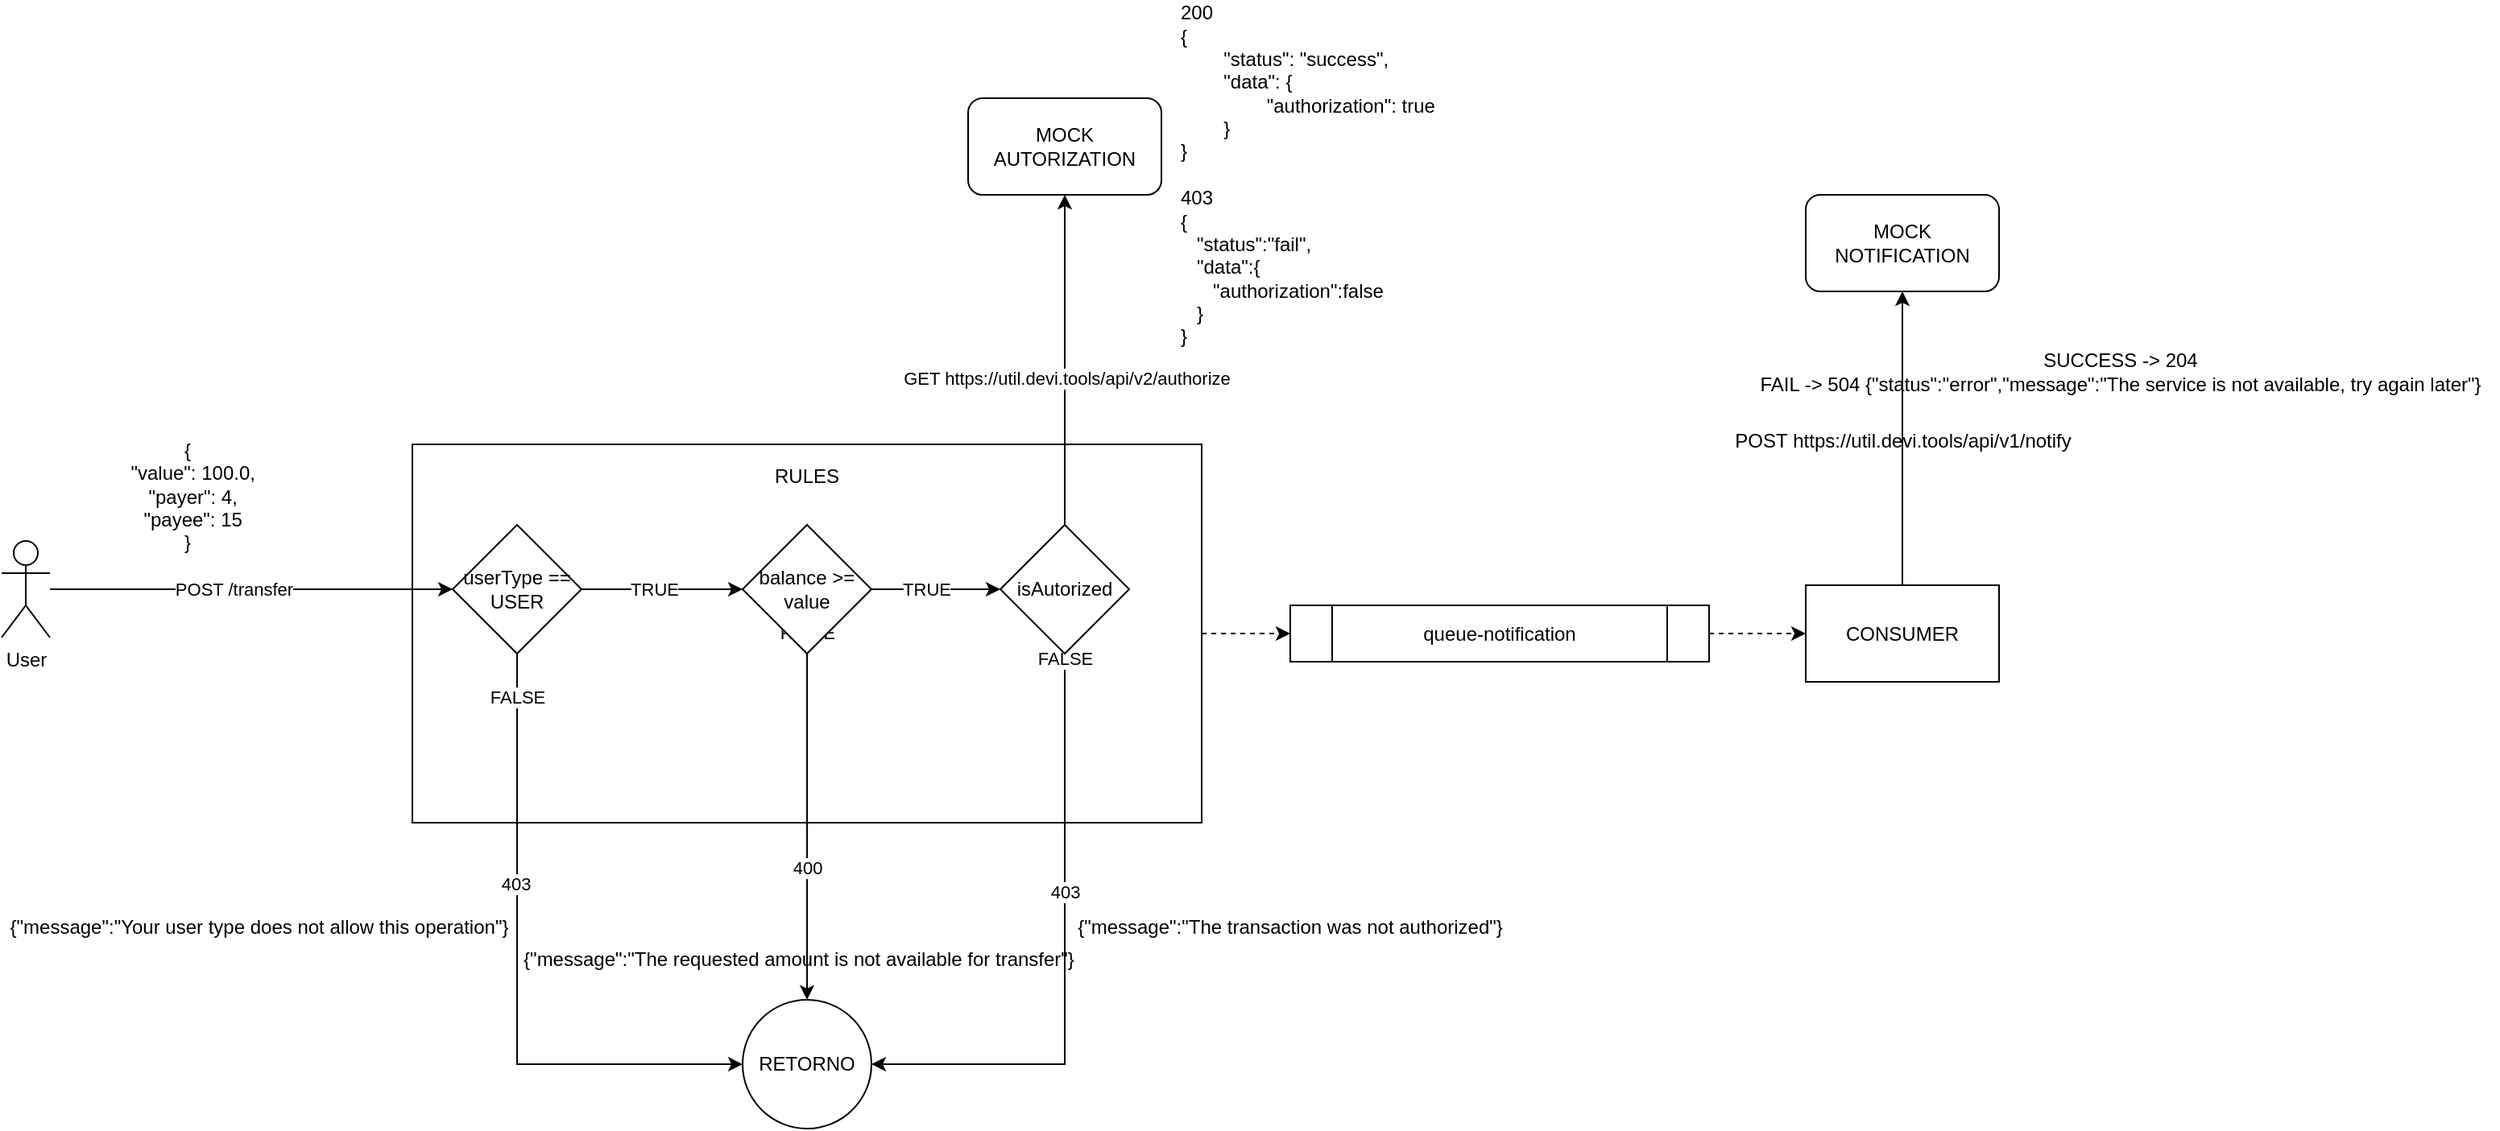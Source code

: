 <mxfile version="24.7.5" pages="2">
  <diagram name="Arquitetura" id="7aFiUKOe8pk0JWAehGLI">
    <mxGraphModel dx="1542" dy="1811" grid="1" gridSize="10" guides="1" tooltips="1" connect="1" arrows="1" fold="1" page="1" pageScale="1" pageWidth="850" pageHeight="1100" math="0" shadow="0">
      <root>
        <mxCell id="0" />
        <mxCell id="1" parent="0" />
        <mxCell id="3CL8xs94XOcO9aBWeLfW-3" style="edgeStyle=orthogonalEdgeStyle;rounded=0;orthogonalLoop=1;jettySize=auto;html=1;exitX=1;exitY=0.5;exitDx=0;exitDy=0;dashed=1;" edge="1" parent="1" source="r0TjBuLhFFmhgkUd6d9b-24" target="3CL8xs94XOcO9aBWeLfW-2">
          <mxGeometry relative="1" as="geometry" />
        </mxCell>
        <mxCell id="r0TjBuLhFFmhgkUd6d9b-24" value="" style="rounded=0;whiteSpace=wrap;html=1;" parent="1" vertex="1">
          <mxGeometry x="255" y="195" width="490" height="235" as="geometry" />
        </mxCell>
        <mxCell id="r0TjBuLhFFmhgkUd6d9b-3" style="edgeStyle=orthogonalEdgeStyle;rounded=0;orthogonalLoop=1;jettySize=auto;html=1;entryX=0;entryY=0.5;entryDx=0;entryDy=0;" parent="1" source="r0TjBuLhFFmhgkUd6d9b-2" target="r0TjBuLhFFmhgkUd6d9b-8" edge="1">
          <mxGeometry relative="1" as="geometry" />
        </mxCell>
        <mxCell id="r0TjBuLhFFmhgkUd6d9b-4" value="POST /transfer" style="edgeLabel;html=1;align=center;verticalAlign=middle;resizable=0;points=[];" parent="r0TjBuLhFFmhgkUd6d9b-3" vertex="1" connectable="0">
          <mxGeometry x="-0.35" y="-3" relative="1" as="geometry">
            <mxPoint x="32" y="-3" as="offset" />
          </mxGeometry>
        </mxCell>
        <mxCell id="r0TjBuLhFFmhgkUd6d9b-2" value="User" style="shape=umlActor;verticalLabelPosition=bottom;verticalAlign=top;html=1;outlineConnect=0;" parent="1" vertex="1">
          <mxGeometry y="255" width="30" height="60" as="geometry" />
        </mxCell>
        <mxCell id="r0TjBuLhFFmhgkUd6d9b-5" value="MOCK AUTORIZATION" style="rounded=1;whiteSpace=wrap;html=1;" parent="1" vertex="1">
          <mxGeometry x="600" y="-20" width="120" height="60" as="geometry" />
        </mxCell>
        <mxCell id="r0TjBuLhFFmhgkUd6d9b-12" style="edgeStyle=orthogonalEdgeStyle;rounded=0;orthogonalLoop=1;jettySize=auto;html=1;exitX=1;exitY=0.5;exitDx=0;exitDy=0;" parent="1" source="r0TjBuLhFFmhgkUd6d9b-8" target="r0TjBuLhFFmhgkUd6d9b-10" edge="1">
          <mxGeometry relative="1" as="geometry" />
        </mxCell>
        <mxCell id="r0TjBuLhFFmhgkUd6d9b-15" value="TRUE" style="edgeLabel;html=1;align=center;verticalAlign=middle;resizable=0;points=[];" parent="r0TjBuLhFFmhgkUd6d9b-12" vertex="1" connectable="0">
          <mxGeometry x="-0.28" y="-3" relative="1" as="geometry">
            <mxPoint x="9" y="-3" as="offset" />
          </mxGeometry>
        </mxCell>
        <mxCell id="r0TjBuLhFFmhgkUd6d9b-13" style="edgeStyle=orthogonalEdgeStyle;rounded=0;orthogonalLoop=1;jettySize=auto;html=1;exitX=0.5;exitY=1;exitDx=0;exitDy=0;entryX=0;entryY=0.5;entryDx=0;entryDy=0;" parent="1" source="r0TjBuLhFFmhgkUd6d9b-8" target="r0TjBuLhFFmhgkUd6d9b-11" edge="1">
          <mxGeometry relative="1" as="geometry" />
        </mxCell>
        <mxCell id="r0TjBuLhFFmhgkUd6d9b-14" value="FALSE" style="edgeLabel;html=1;align=center;verticalAlign=middle;resizable=0;points=[];" parent="r0TjBuLhFFmhgkUd6d9b-13" vertex="1" connectable="0">
          <mxGeometry x="-0.591" y="-3" relative="1" as="geometry">
            <mxPoint x="3" y="-54" as="offset" />
          </mxGeometry>
        </mxCell>
        <mxCell id="3CL8xs94XOcO9aBWeLfW-14" value="403" style="edgeLabel;html=1;align=center;verticalAlign=middle;resizable=0;points=[];" vertex="1" connectable="0" parent="r0TjBuLhFFmhgkUd6d9b-13">
          <mxGeometry x="-0.277" y="-1" relative="1" as="geometry">
            <mxPoint as="offset" />
          </mxGeometry>
        </mxCell>
        <mxCell id="r0TjBuLhFFmhgkUd6d9b-8" value="userType == USER" style="rhombus;whiteSpace=wrap;html=1;" parent="1" vertex="1">
          <mxGeometry x="280" y="245" width="80" height="80" as="geometry" />
        </mxCell>
        <mxCell id="r0TjBuLhFFmhgkUd6d9b-9" value="&lt;div&gt;&lt;br&gt;&lt;/div&gt;&lt;div&gt;{&lt;/div&gt;&lt;div&gt;&amp;nbsp; &quot;value&quot;: 100.0,&lt;/div&gt;&lt;div&gt;&amp;nbsp; &quot;payer&quot;: 4,&lt;/div&gt;&lt;div&gt;&amp;nbsp; &quot;payee&quot;: 15&lt;/div&gt;&lt;div&gt;}&lt;/div&gt;" style="text;html=1;align=center;verticalAlign=middle;resizable=0;points=[];autosize=1;strokeColor=none;fillColor=none;" parent="1" vertex="1">
          <mxGeometry x="60" y="170" width="110" height="100" as="geometry" />
        </mxCell>
        <mxCell id="r0TjBuLhFFmhgkUd6d9b-17" style="edgeStyle=orthogonalEdgeStyle;rounded=0;orthogonalLoop=1;jettySize=auto;html=1;exitX=1;exitY=0.5;exitDx=0;exitDy=0;" parent="1" source="r0TjBuLhFFmhgkUd6d9b-10" target="r0TjBuLhFFmhgkUd6d9b-16" edge="1">
          <mxGeometry relative="1" as="geometry" />
        </mxCell>
        <mxCell id="r0TjBuLhFFmhgkUd6d9b-18" value="TRUE" style="edgeLabel;html=1;align=center;verticalAlign=middle;resizable=0;points=[];" parent="r0TjBuLhFFmhgkUd6d9b-17" vertex="1" connectable="0">
          <mxGeometry x="-0.168" relative="1" as="geometry">
            <mxPoint as="offset" />
          </mxGeometry>
        </mxCell>
        <mxCell id="r0TjBuLhFFmhgkUd6d9b-19" style="edgeStyle=orthogonalEdgeStyle;rounded=0;orthogonalLoop=1;jettySize=auto;html=1;exitX=0.5;exitY=1;exitDx=0;exitDy=0;" parent="1" source="r0TjBuLhFFmhgkUd6d9b-10" target="r0TjBuLhFFmhgkUd6d9b-11" edge="1">
          <mxGeometry relative="1" as="geometry" />
        </mxCell>
        <mxCell id="r0TjBuLhFFmhgkUd6d9b-20" value="FALSE" style="edgeLabel;html=1;align=center;verticalAlign=middle;resizable=0;points=[];" parent="r0TjBuLhFFmhgkUd6d9b-19" vertex="1" connectable="0">
          <mxGeometry x="-0.782" relative="1" as="geometry">
            <mxPoint y="-37" as="offset" />
          </mxGeometry>
        </mxCell>
        <mxCell id="3CL8xs94XOcO9aBWeLfW-16" value="400" style="edgeLabel;html=1;align=center;verticalAlign=middle;resizable=0;points=[];" vertex="1" connectable="0" parent="r0TjBuLhFFmhgkUd6d9b-19">
          <mxGeometry x="0.233" relative="1" as="geometry">
            <mxPoint as="offset" />
          </mxGeometry>
        </mxCell>
        <mxCell id="r0TjBuLhFFmhgkUd6d9b-10" value="balance &amp;gt;= value" style="rhombus;whiteSpace=wrap;html=1;" parent="1" vertex="1">
          <mxGeometry x="460" y="245" width="80" height="80" as="geometry" />
        </mxCell>
        <mxCell id="r0TjBuLhFFmhgkUd6d9b-11" value="RETORNO" style="ellipse;whiteSpace=wrap;html=1;aspect=fixed;" parent="1" vertex="1">
          <mxGeometry x="460" y="540" width="80" height="80" as="geometry" />
        </mxCell>
        <mxCell id="r0TjBuLhFFmhgkUd6d9b-22" style="edgeStyle=orthogonalEdgeStyle;rounded=0;orthogonalLoop=1;jettySize=auto;html=1;exitX=0.5;exitY=1;exitDx=0;exitDy=0;entryX=1;entryY=0.5;entryDx=0;entryDy=0;" parent="1" source="r0TjBuLhFFmhgkUd6d9b-16" target="r0TjBuLhFFmhgkUd6d9b-11" edge="1">
          <mxGeometry relative="1" as="geometry" />
        </mxCell>
        <mxCell id="r0TjBuLhFFmhgkUd6d9b-23" value="FALSE" style="edgeLabel;html=1;align=center;verticalAlign=middle;resizable=0;points=[];" parent="r0TjBuLhFFmhgkUd6d9b-22" vertex="1" connectable="0">
          <mxGeometry x="-0.864" y="-4" relative="1" as="geometry">
            <mxPoint x="4" y="-23" as="offset" />
          </mxGeometry>
        </mxCell>
        <mxCell id="3CL8xs94XOcO9aBWeLfW-15" value="403" style="edgeLabel;html=1;align=center;verticalAlign=middle;resizable=0;points=[];" vertex="1" connectable="0" parent="r0TjBuLhFFmhgkUd6d9b-22">
          <mxGeometry x="-0.212" relative="1" as="geometry">
            <mxPoint as="offset" />
          </mxGeometry>
        </mxCell>
        <mxCell id="r0TjBuLhFFmhgkUd6d9b-16" value="isAutorized" style="rhombus;whiteSpace=wrap;html=1;" parent="1" vertex="1">
          <mxGeometry x="620" y="245" width="80" height="80" as="geometry" />
        </mxCell>
        <mxCell id="r0TjBuLhFFmhgkUd6d9b-6" style="edgeStyle=orthogonalEdgeStyle;rounded=0;orthogonalLoop=1;jettySize=auto;html=1;exitX=0.5;exitY=0;exitDx=0;exitDy=0;" parent="1" source="r0TjBuLhFFmhgkUd6d9b-16" target="r0TjBuLhFFmhgkUd6d9b-5" edge="1">
          <mxGeometry relative="1" as="geometry" />
        </mxCell>
        <mxCell id="r0TjBuLhFFmhgkUd6d9b-7" value="GET https://util.devi.tools/api/v2/authorize" style="edgeLabel;html=1;align=center;verticalAlign=middle;resizable=0;points=[];" parent="r0TjBuLhFFmhgkUd6d9b-6" vertex="1" connectable="0">
          <mxGeometry x="-0.108" y="-1" relative="1" as="geometry">
            <mxPoint as="offset" />
          </mxGeometry>
        </mxCell>
        <mxCell id="r0TjBuLhFFmhgkUd6d9b-25" value="RULES" style="text;html=1;align=center;verticalAlign=middle;whiteSpace=wrap;rounded=0;" parent="1" vertex="1">
          <mxGeometry x="470" y="200" width="60" height="30" as="geometry" />
        </mxCell>
        <mxCell id="3CL8xs94XOcO9aBWeLfW-11" style="edgeStyle=orthogonalEdgeStyle;rounded=0;orthogonalLoop=1;jettySize=auto;html=1;exitX=1;exitY=0.5;exitDx=0;exitDy=0;dashed=1;" edge="1" parent="1" source="3CL8xs94XOcO9aBWeLfW-2" target="3CL8xs94XOcO9aBWeLfW-4">
          <mxGeometry relative="1" as="geometry" />
        </mxCell>
        <mxCell id="3CL8xs94XOcO9aBWeLfW-2" value="queue-notification" style="shape=process;whiteSpace=wrap;html=1;backgroundOutline=1;" vertex="1" parent="1">
          <mxGeometry x="800" y="295" width="260" height="35" as="geometry" />
        </mxCell>
        <mxCell id="3CL8xs94XOcO9aBWeLfW-10" style="edgeStyle=orthogonalEdgeStyle;rounded=0;orthogonalLoop=1;jettySize=auto;html=1;exitX=0.5;exitY=0;exitDx=0;exitDy=0;" edge="1" parent="1" source="3CL8xs94XOcO9aBWeLfW-4" target="3CL8xs94XOcO9aBWeLfW-5">
          <mxGeometry relative="1" as="geometry" />
        </mxCell>
        <mxCell id="3CL8xs94XOcO9aBWeLfW-4" value="CONSUMER" style="rounded=0;whiteSpace=wrap;html=1;" vertex="1" parent="1">
          <mxGeometry x="1120" y="282.5" width="120" height="60" as="geometry" />
        </mxCell>
        <mxCell id="3CL8xs94XOcO9aBWeLfW-5" value="MOCK NOTIFICATION" style="rounded=1;whiteSpace=wrap;html=1;" vertex="1" parent="1">
          <mxGeometry x="1120" y="40" width="120" height="60" as="geometry" />
        </mxCell>
        <mxCell id="3CL8xs94XOcO9aBWeLfW-8" value="&lt;div style=&quot;text-wrap: nowrap;&quot;&gt;200&lt;/div&gt;&lt;div style=&quot;text-wrap: nowrap;&quot;&gt;{&lt;/div&gt;&lt;div style=&quot;text-wrap: nowrap;&quot;&gt;&lt;span style=&quot;white-space-collapse: preserve;&quot;&gt;&#x9;&lt;/span&gt;&quot;status&quot;: &quot;success&quot;,&lt;/div&gt;&lt;div style=&quot;text-wrap: nowrap;&quot;&gt;&lt;span style=&quot;white-space-collapse: preserve;&quot;&gt;&#x9;&lt;/span&gt;&quot;data&quot;: {&lt;/div&gt;&lt;div style=&quot;text-wrap: nowrap;&quot;&gt;&lt;span style=&quot;white-space-collapse: preserve;&quot;&gt;&#x9;&#x9;&lt;/span&gt;&quot;authorization&quot;: true&lt;/div&gt;&lt;div style=&quot;text-wrap: nowrap;&quot;&gt;&lt;span style=&quot;white-space-collapse: preserve;&quot;&gt;&#x9;&lt;/span&gt;}&lt;/div&gt;&lt;div style=&quot;text-wrap: nowrap;&quot;&gt;}&lt;/div&gt;" style="text;html=1;align=left;verticalAlign=middle;whiteSpace=wrap;rounded=0;" vertex="1" parent="1">
          <mxGeometry x="730" y="-60" width="160" height="60" as="geometry" />
        </mxCell>
        <mxCell id="3CL8xs94XOcO9aBWeLfW-9" value="&lt;div&gt;403&lt;/div&gt;&lt;div&gt;{&lt;/div&gt;&lt;div&gt;&amp;nbsp; &amp;nbsp;&quot;status&quot;:&quot;fail&quot;,&lt;/div&gt;&lt;div&gt;&amp;nbsp; &amp;nbsp;&quot;data&quot;:{&lt;/div&gt;&lt;div&gt;&amp;nbsp; &amp;nbsp; &amp;nbsp; &quot;authorization&quot;:false&lt;/div&gt;&lt;div&gt;&amp;nbsp; &amp;nbsp;}&lt;/div&gt;&lt;div&gt;}&lt;/div&gt;" style="text;html=1;align=left;verticalAlign=middle;whiteSpace=wrap;rounded=0;" vertex="1" parent="1">
          <mxGeometry x="730" y="50" width="130" height="70" as="geometry" />
        </mxCell>
        <mxCell id="3CL8xs94XOcO9aBWeLfW-12" value="POST&amp;nbsp;https://util.devi.tools/api/v1/notify" style="text;html=1;align=center;verticalAlign=middle;resizable=0;points=[];autosize=1;strokeColor=none;fillColor=none;" vertex="1" parent="1">
          <mxGeometry x="1065" y="178" width="230" height="30" as="geometry" />
        </mxCell>
        <mxCell id="3CL8xs94XOcO9aBWeLfW-13" value="&lt;div&gt;&lt;span style=&quot;background-color: initial;&quot;&gt;SUCCESS -&amp;gt; 204&lt;/span&gt;&lt;br&gt;&lt;/div&gt;&lt;div&gt;&lt;span style=&quot;background-color: initial;&quot;&gt;FAIL -&amp;gt; 504&amp;nbsp;&lt;/span&gt;&lt;span style=&quot;background-color: initial;&quot;&gt;{&quot;status&quot;:&quot;error&quot;,&quot;message&quot;:&quot;The service is not available, try again later&quot;}&lt;/span&gt;&lt;/div&gt;" style="text;html=1;align=center;verticalAlign=middle;resizable=0;points=[];autosize=1;strokeColor=none;fillColor=none;" vertex="1" parent="1">
          <mxGeometry x="1080" y="130" width="470" height="40" as="geometry" />
        </mxCell>
        <mxCell id="3CL8xs94XOcO9aBWeLfW-17" value="{&quot;message&quot;:&quot;Your user type does not allow this operation&quot;}" style="text;html=1;align=center;verticalAlign=middle;whiteSpace=wrap;rounded=0;" vertex="1" parent="1">
          <mxGeometry y="480" width="320" height="30" as="geometry" />
        </mxCell>
        <mxCell id="3CL8xs94XOcO9aBWeLfW-18" value="{&quot;message&quot;:&quot;The transaction was not authorized&quot;}" style="text;html=1;align=center;verticalAlign=middle;whiteSpace=wrap;rounded=0;" vertex="1" parent="1">
          <mxGeometry x="640" y="480" width="320" height="30" as="geometry" />
        </mxCell>
        <mxCell id="3CL8xs94XOcO9aBWeLfW-19" value="{&quot;message&quot;:&quot;The requested amount is not available for transfer&quot;}" style="text;html=1;align=center;verticalAlign=middle;whiteSpace=wrap;rounded=0;" vertex="1" parent="1">
          <mxGeometry x="320" y="500" width="350" height="30" as="geometry" />
        </mxCell>
      </root>
    </mxGraphModel>
  </diagram>
  <diagram id="tey8IJW08hIF4bKw4y1w" name="BD">
    <mxGraphModel dx="797" dy="372" grid="1" gridSize="10" guides="1" tooltips="1" connect="1" arrows="1" fold="1" page="1" pageScale="1" pageWidth="850" pageHeight="1100" math="0" shadow="0">
      <root>
        <mxCell id="0" />
        <mxCell id="1" parent="0" />
        <mxCell id="o-dxhLBPRJADCD43IzoS-1" value="USER" style="swimlane;childLayout=stackLayout;horizontal=1;startSize=50;horizontalStack=0;rounded=1;fontSize=14;fontStyle=0;strokeWidth=2;resizeParent=0;resizeLast=1;shadow=0;dashed=0;align=center;arcSize=4;whiteSpace=wrap;html=1;" vertex="1" parent="1">
          <mxGeometry x="70" y="160" width="160" height="150" as="geometry" />
        </mxCell>
        <mxCell id="o-dxhLBPRJADCD43IzoS-2" value="+id_user BIGINTEGER PK&lt;br&gt;+name VARCHAR&lt;br&gt;+cpf VARCHAR UNIQUE&lt;div&gt;+emailVARCHAR UNIQUE&lt;/div&gt;&lt;div&gt;+password VARCHAR&lt;/div&gt;&lt;div&gt;+id_user_type FK&lt;/div&gt;" style="align=left;strokeColor=none;fillColor=none;spacingLeft=4;fontSize=12;verticalAlign=top;resizable=0;rotatable=0;part=1;html=1;" vertex="1" parent="o-dxhLBPRJADCD43IzoS-1">
          <mxGeometry y="50" width="160" height="100" as="geometry" />
        </mxCell>
        <mxCell id="o-dxhLBPRJADCD43IzoS-3" value="USER_TYPE" style="swimlane;childLayout=stackLayout;horizontal=1;startSize=50;horizontalStack=0;rounded=1;fontSize=14;fontStyle=0;strokeWidth=2;resizeParent=0;resizeLast=1;shadow=0;dashed=0;align=center;arcSize=4;whiteSpace=wrap;html=1;" vertex="1" parent="1">
          <mxGeometry x="420" y="230" width="190" height="90" as="geometry" />
        </mxCell>
        <mxCell id="o-dxhLBPRJADCD43IzoS-4" value="+id_user_type BIGINTEGER PK&lt;br&gt;+type VARCHAR&lt;div&gt;&lt;br/&gt;&lt;/div&gt;" style="align=left;strokeColor=none;fillColor=none;spacingLeft=4;fontSize=12;verticalAlign=top;resizable=0;rotatable=0;part=1;html=1;" vertex="1" parent="o-dxhLBPRJADCD43IzoS-3">
          <mxGeometry y="50" width="190" height="40" as="geometry" />
        </mxCell>
        <mxCell id="o-dxhLBPRJADCD43IzoS-19" value="have" style="shape=rhombus;perimeter=rhombusPerimeter;whiteSpace=wrap;html=1;align=center;" vertex="1" parent="1">
          <mxGeometry x="290" y="270" width="80" height="50" as="geometry" />
        </mxCell>
        <mxCell id="o-dxhLBPRJADCD43IzoS-21" style="edgeStyle=orthogonalEdgeStyle;rounded=0;orthogonalLoop=1;jettySize=auto;html=1;exitX=0;exitY=0.5;exitDx=0;exitDy=0;entryX=0.993;entryY=0.854;entryDx=0;entryDy=0;entryPerimeter=0;" edge="1" parent="1" source="o-dxhLBPRJADCD43IzoS-19" target="o-dxhLBPRJADCD43IzoS-2">
          <mxGeometry relative="1" as="geometry" />
        </mxCell>
        <mxCell id="o-dxhLBPRJADCD43IzoS-25" value="N" style="edgeLabel;html=1;align=center;verticalAlign=middle;resizable=0;points=[];" vertex="1" connectable="0" parent="o-dxhLBPRJADCD43IzoS-21">
          <mxGeometry x="0.2" y="-1" relative="1" as="geometry">
            <mxPoint as="offset" />
          </mxGeometry>
        </mxCell>
        <mxCell id="o-dxhLBPRJADCD43IzoS-22" style="edgeStyle=orthogonalEdgeStyle;rounded=0;orthogonalLoop=1;jettySize=auto;html=1;exitX=1;exitY=0.5;exitDx=0;exitDy=0;entryX=0.006;entryY=0.365;entryDx=0;entryDy=0;entryPerimeter=0;" edge="1" parent="1" source="o-dxhLBPRJADCD43IzoS-19" target="o-dxhLBPRJADCD43IzoS-4">
          <mxGeometry relative="1" as="geometry" />
        </mxCell>
        <mxCell id="o-dxhLBPRJADCD43IzoS-23" value="1" style="edgeLabel;html=1;align=center;verticalAlign=middle;resizable=0;points=[];" vertex="1" connectable="0" parent="o-dxhLBPRJADCD43IzoS-22">
          <mxGeometry x="0.288" y="-2" relative="1" as="geometry">
            <mxPoint x="-13" y="-2" as="offset" />
          </mxGeometry>
        </mxCell>
      </root>
    </mxGraphModel>
  </diagram>
</mxfile>
